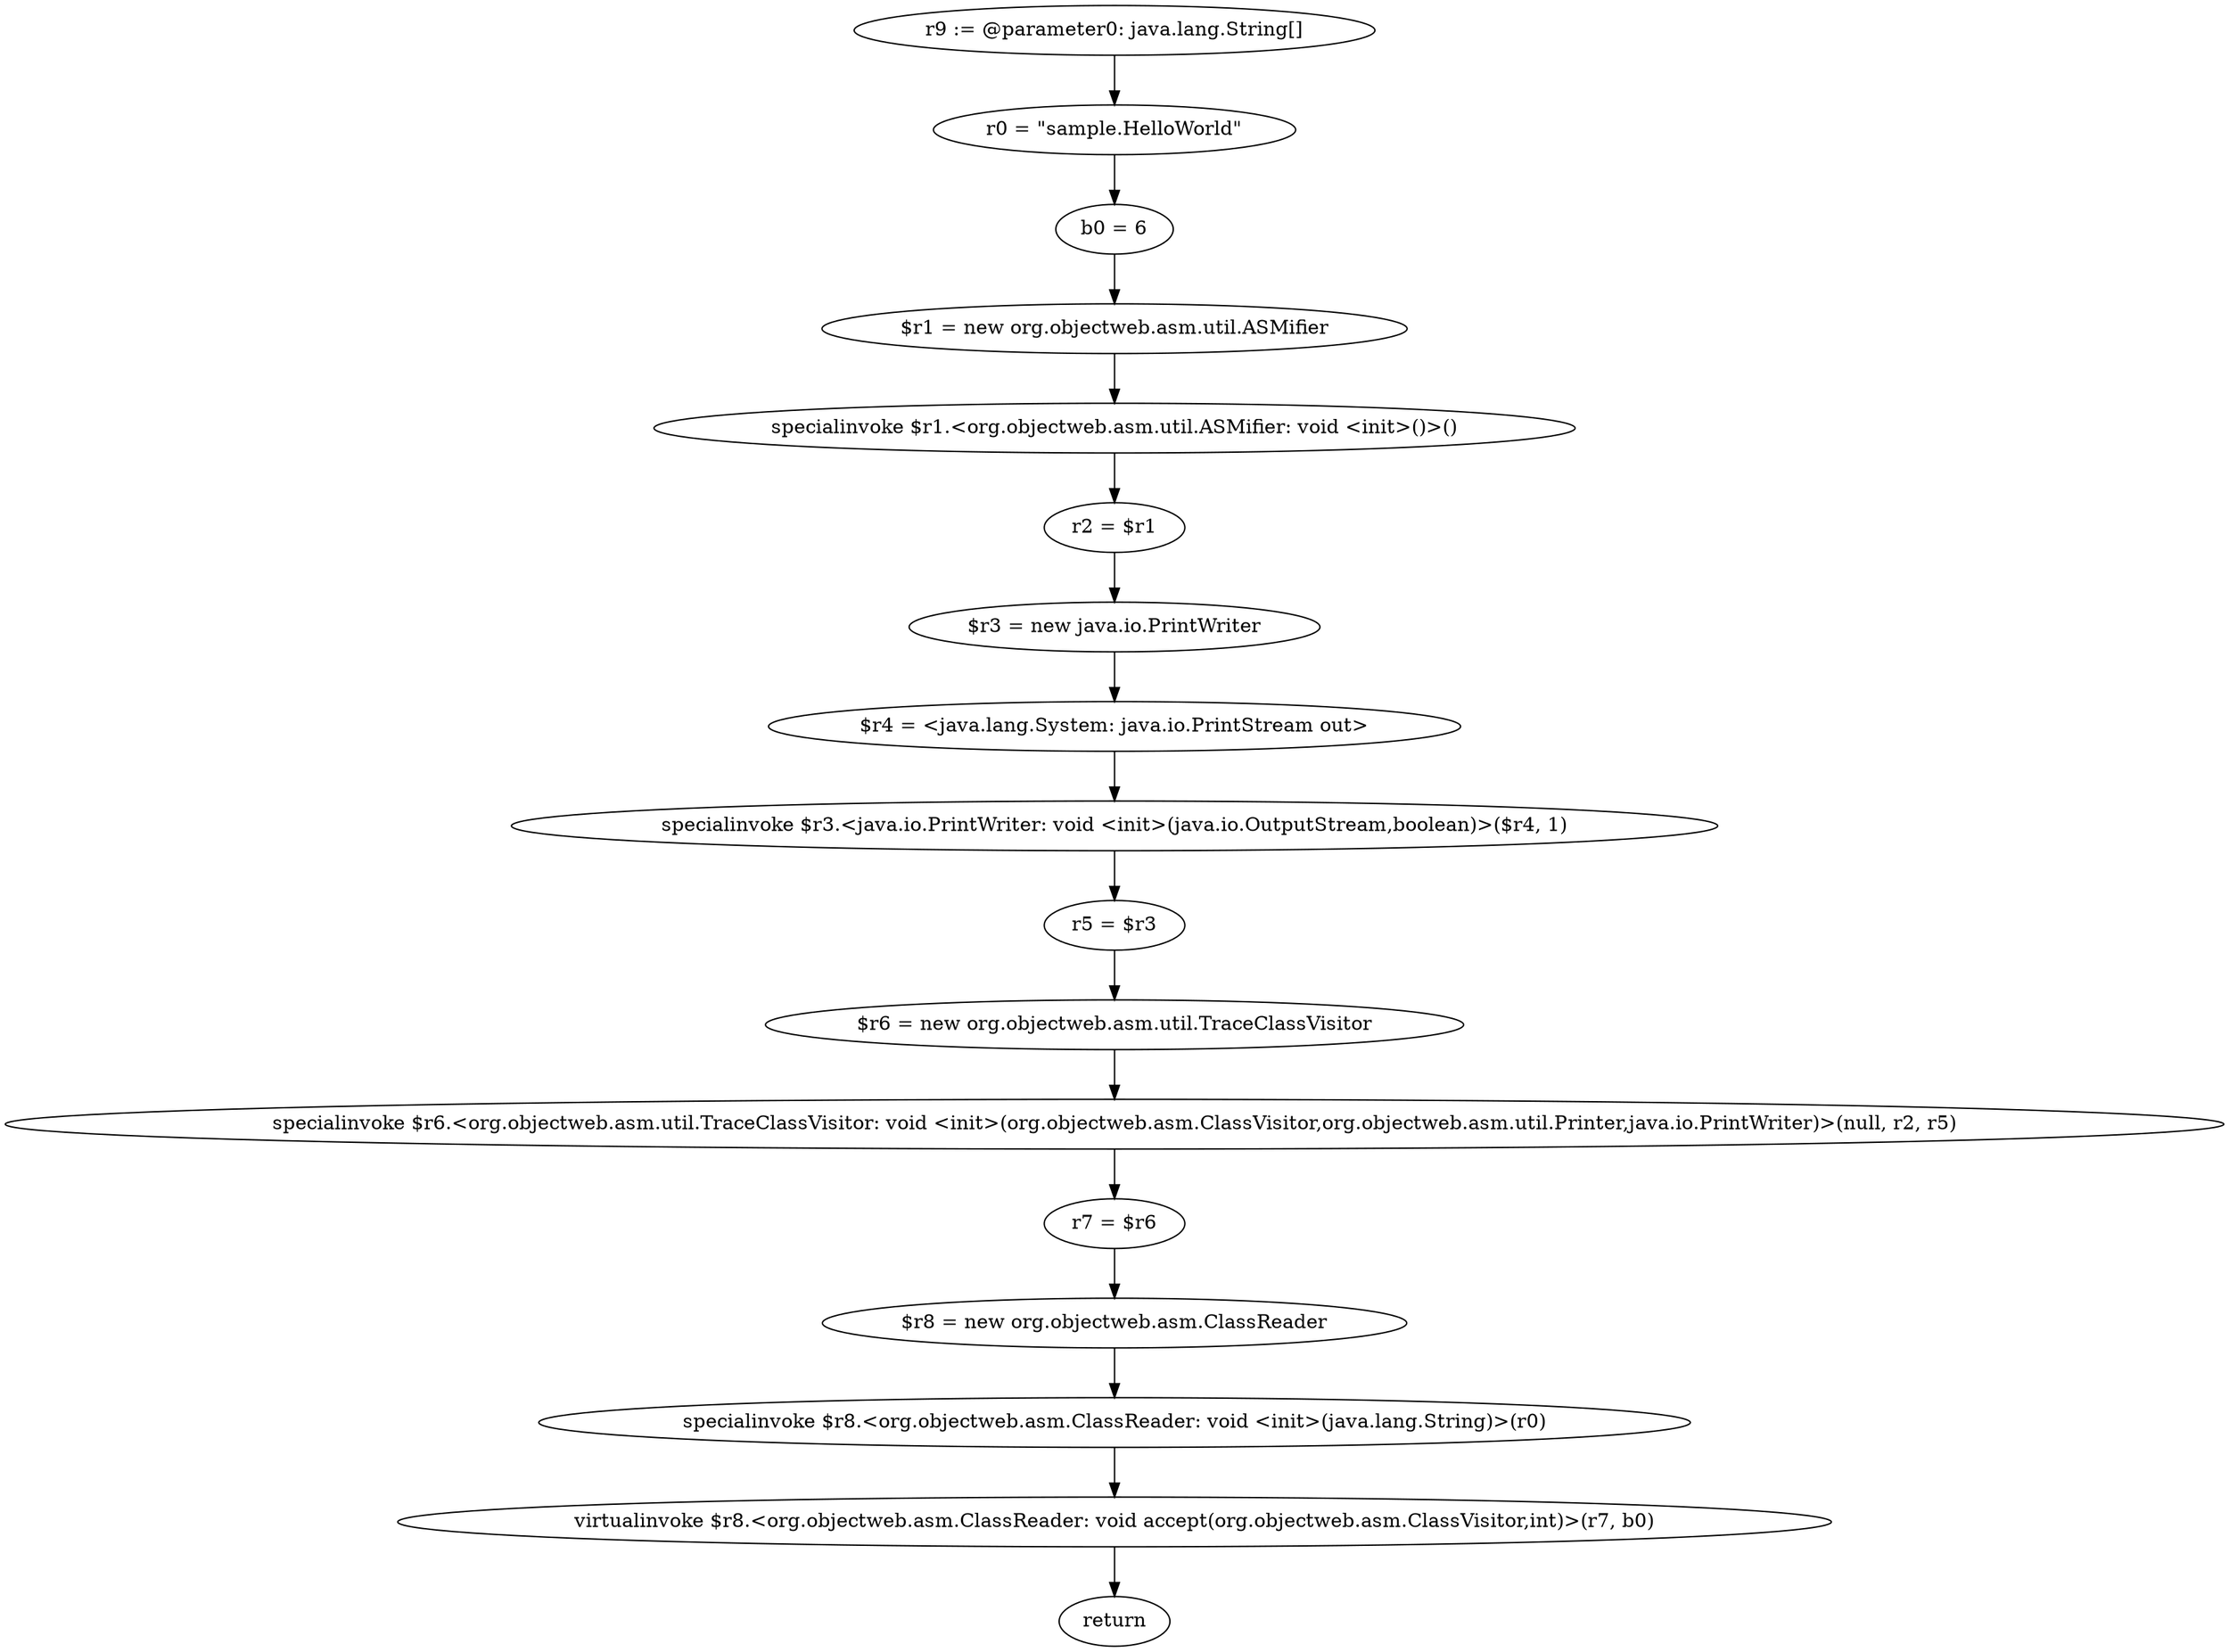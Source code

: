 digraph "unitGraph" {
    "r9 := @parameter0: java.lang.String[]"
    "r0 = \"sample.HelloWorld\""
    "b0 = 6"
    "$r1 = new org.objectweb.asm.util.ASMifier"
    "specialinvoke $r1.<org.objectweb.asm.util.ASMifier: void <init>()>()"
    "r2 = $r1"
    "$r3 = new java.io.PrintWriter"
    "$r4 = <java.lang.System: java.io.PrintStream out>"
    "specialinvoke $r3.<java.io.PrintWriter: void <init>(java.io.OutputStream,boolean)>($r4, 1)"
    "r5 = $r3"
    "$r6 = new org.objectweb.asm.util.TraceClassVisitor"
    "specialinvoke $r6.<org.objectweb.asm.util.TraceClassVisitor: void <init>(org.objectweb.asm.ClassVisitor,org.objectweb.asm.util.Printer,java.io.PrintWriter)>(null, r2, r5)"
    "r7 = $r6"
    "$r8 = new org.objectweb.asm.ClassReader"
    "specialinvoke $r8.<org.objectweb.asm.ClassReader: void <init>(java.lang.String)>(r0)"
    "virtualinvoke $r8.<org.objectweb.asm.ClassReader: void accept(org.objectweb.asm.ClassVisitor,int)>(r7, b0)"
    "return"
    "r9 := @parameter0: java.lang.String[]"->"r0 = \"sample.HelloWorld\"";
    "r0 = \"sample.HelloWorld\""->"b0 = 6";
    "b0 = 6"->"$r1 = new org.objectweb.asm.util.ASMifier";
    "$r1 = new org.objectweb.asm.util.ASMifier"->"specialinvoke $r1.<org.objectweb.asm.util.ASMifier: void <init>()>()";
    "specialinvoke $r1.<org.objectweb.asm.util.ASMifier: void <init>()>()"->"r2 = $r1";
    "r2 = $r1"->"$r3 = new java.io.PrintWriter";
    "$r3 = new java.io.PrintWriter"->"$r4 = <java.lang.System: java.io.PrintStream out>";
    "$r4 = <java.lang.System: java.io.PrintStream out>"->"specialinvoke $r3.<java.io.PrintWriter: void <init>(java.io.OutputStream,boolean)>($r4, 1)";
    "specialinvoke $r3.<java.io.PrintWriter: void <init>(java.io.OutputStream,boolean)>($r4, 1)"->"r5 = $r3";
    "r5 = $r3"->"$r6 = new org.objectweb.asm.util.TraceClassVisitor";
    "$r6 = new org.objectweb.asm.util.TraceClassVisitor"->"specialinvoke $r6.<org.objectweb.asm.util.TraceClassVisitor: void <init>(org.objectweb.asm.ClassVisitor,org.objectweb.asm.util.Printer,java.io.PrintWriter)>(null, r2, r5)";
    "specialinvoke $r6.<org.objectweb.asm.util.TraceClassVisitor: void <init>(org.objectweb.asm.ClassVisitor,org.objectweb.asm.util.Printer,java.io.PrintWriter)>(null, r2, r5)"->"r7 = $r6";
    "r7 = $r6"->"$r8 = new org.objectweb.asm.ClassReader";
    "$r8 = new org.objectweb.asm.ClassReader"->"specialinvoke $r8.<org.objectweb.asm.ClassReader: void <init>(java.lang.String)>(r0)";
    "specialinvoke $r8.<org.objectweb.asm.ClassReader: void <init>(java.lang.String)>(r0)"->"virtualinvoke $r8.<org.objectweb.asm.ClassReader: void accept(org.objectweb.asm.ClassVisitor,int)>(r7, b0)";
    "virtualinvoke $r8.<org.objectweb.asm.ClassReader: void accept(org.objectweb.asm.ClassVisitor,int)>(r7, b0)"->"return";
}
